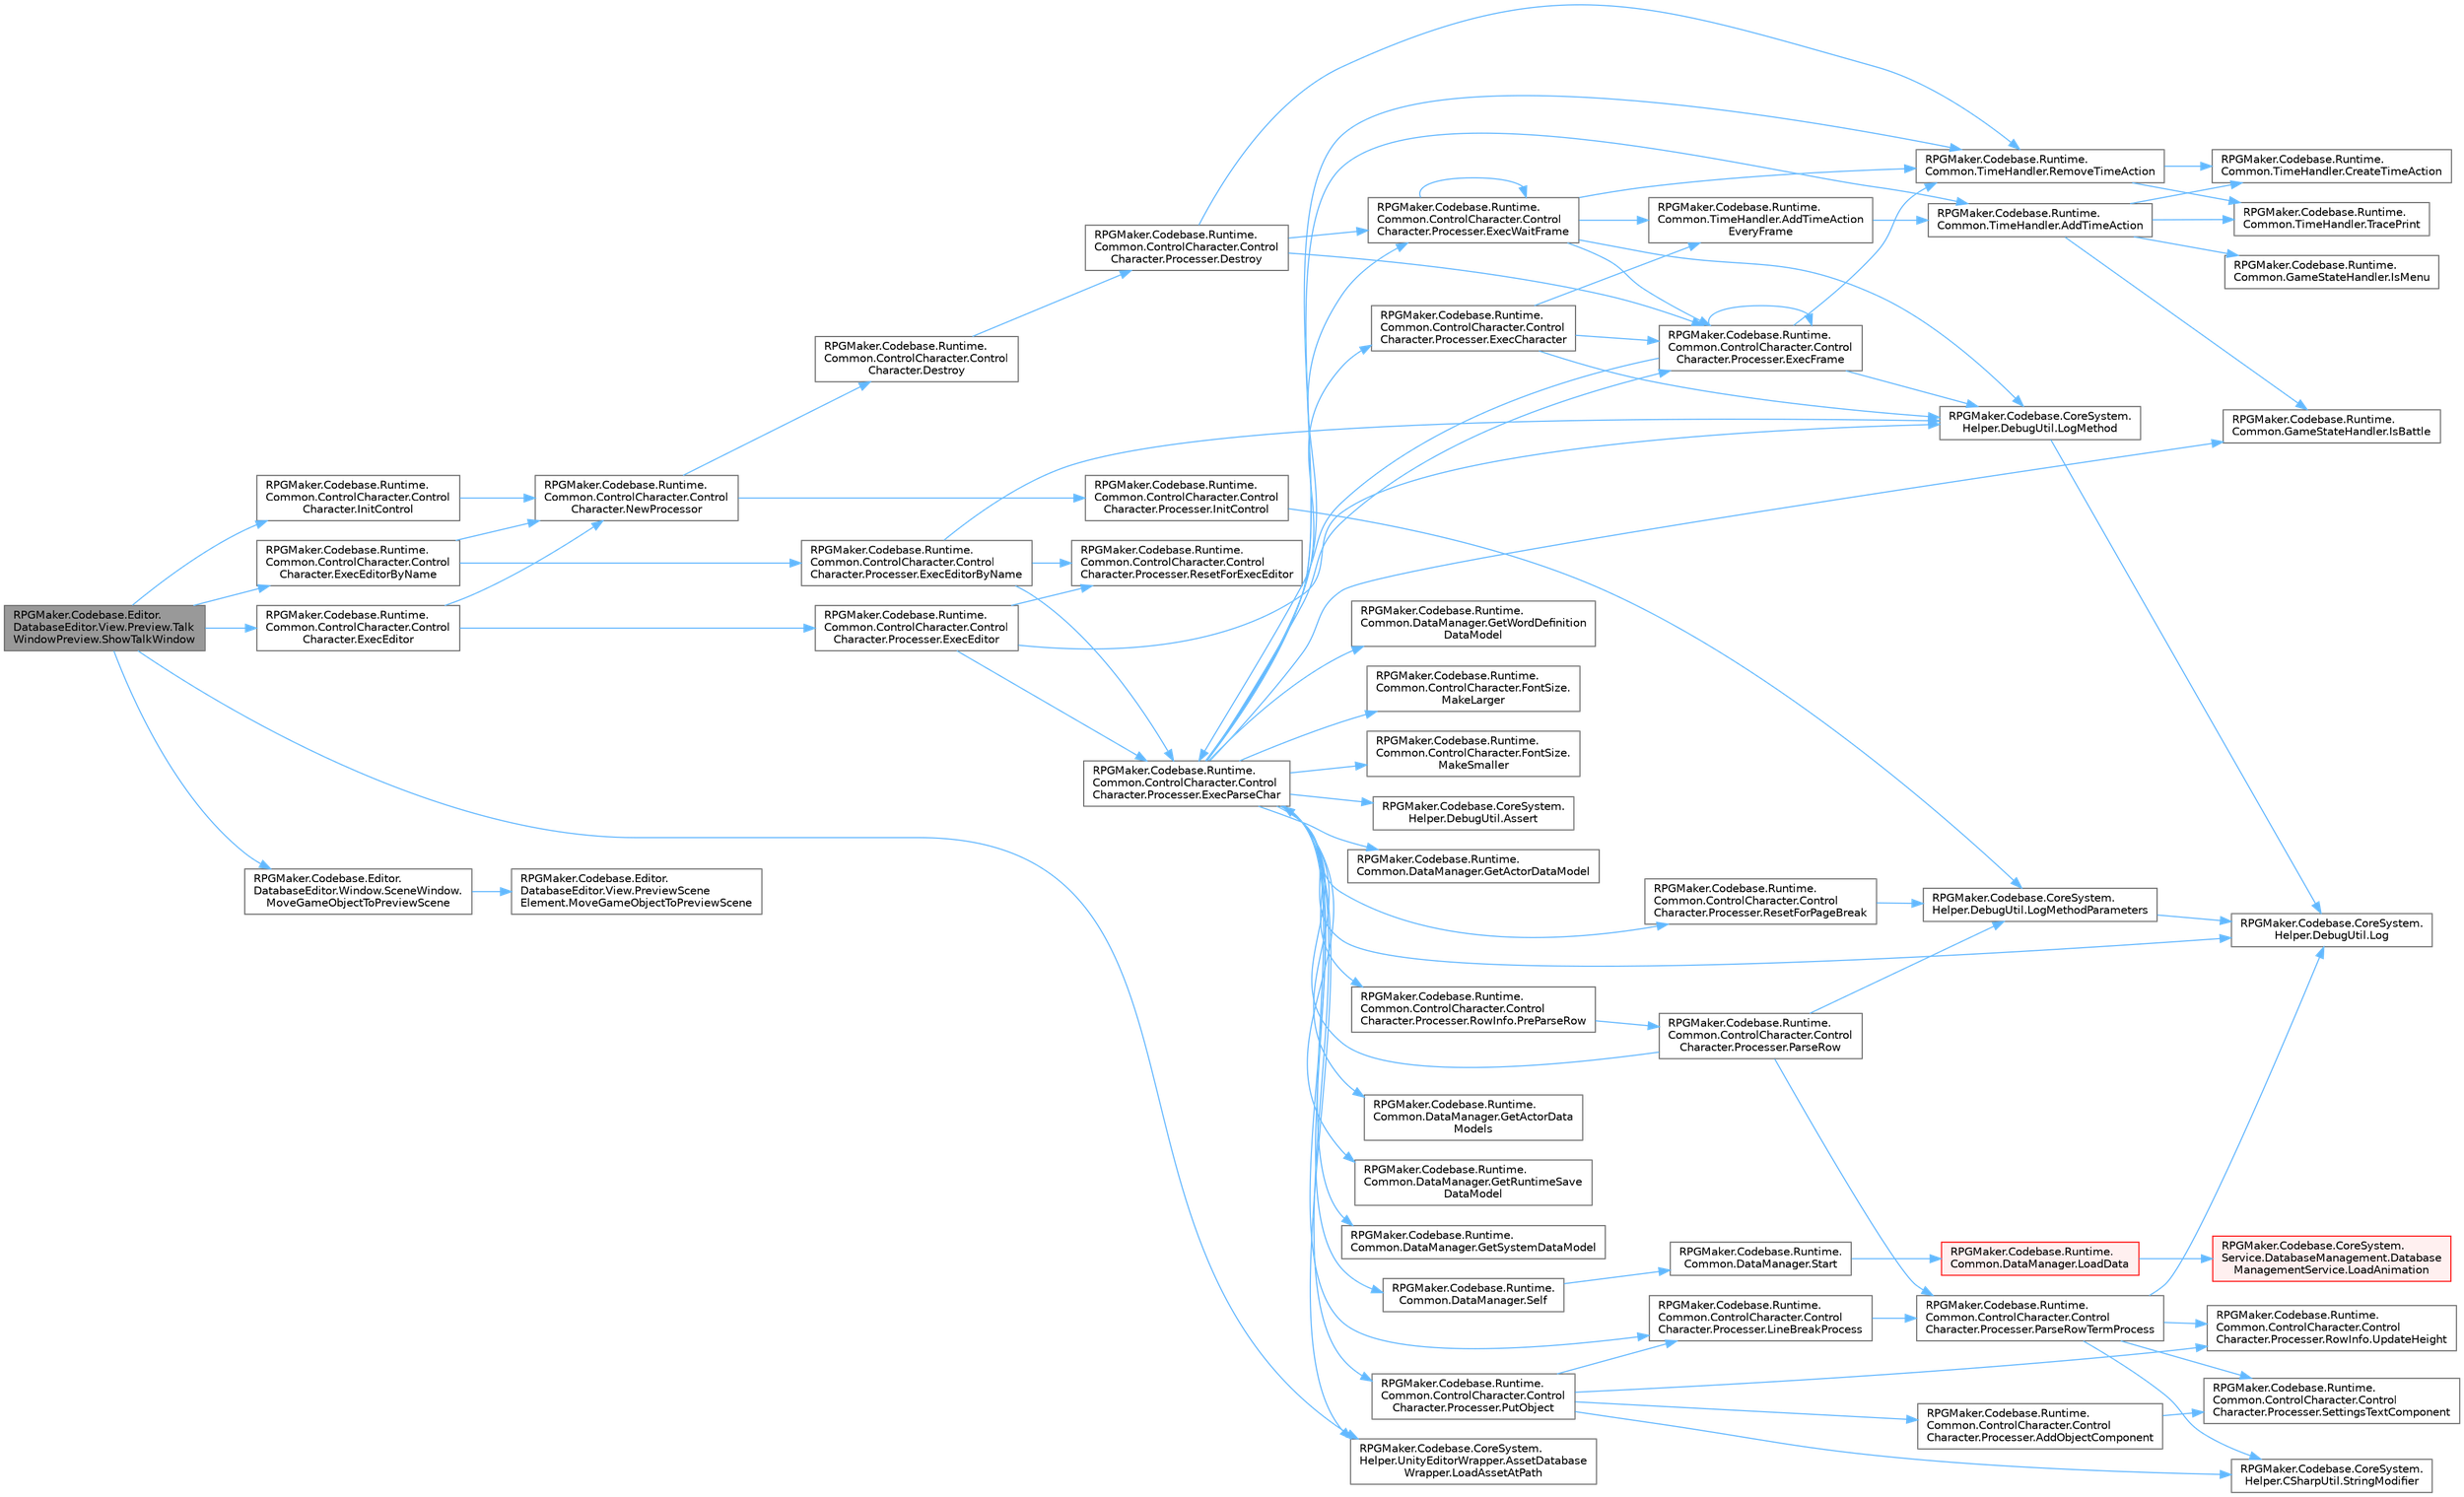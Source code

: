 digraph "RPGMaker.Codebase.Editor.DatabaseEditor.View.Preview.TalkWindowPreview.ShowTalkWindow"
{
 // LATEX_PDF_SIZE
  bgcolor="transparent";
  edge [fontname=Helvetica,fontsize=10,labelfontname=Helvetica,labelfontsize=10];
  node [fontname=Helvetica,fontsize=10,shape=box,height=0.2,width=0.4];
  rankdir="LR";
  Node1 [id="Node000001",label="RPGMaker.Codebase.Editor.\lDatabaseEditor.View.Preview.Talk\lWindowPreview.ShowTalkWindow",height=0.2,width=0.4,color="gray40", fillcolor="grey60", style="filled", fontcolor="black",tooltip=" "];
  Node1 -> Node2 [id="edge1_Node000001_Node000002",color="steelblue1",style="solid",tooltip=" "];
  Node2 [id="Node000002",label="RPGMaker.Codebase.Runtime.\lCommon.ControlCharacter.Control\lCharacter.ExecEditor",height=0.2,width=0.4,color="grey40", fillcolor="white", style="filled",URL="$d2/dcb/class_r_p_g_maker_1_1_codebase_1_1_runtime_1_1_common_1_1_control_character_1_1_control_character.html#ac6e0c7c0b46cb66a3b34d0fd3b6d2e25",tooltip="😁 エディター実行"];
  Node2 -> Node3 [id="edge2_Node000002_Node000003",color="steelblue1",style="solid",tooltip=" "];
  Node3 [id="Node000003",label="RPGMaker.Codebase.Runtime.\lCommon.ControlCharacter.Control\lCharacter.Processer.ExecEditor",height=0.2,width=0.4,color="grey40", fillcolor="white", style="filled",URL="$d7/d0c/class_r_p_g_maker_1_1_codebase_1_1_runtime_1_1_common_1_1_control_character_1_1_control_character_1_1_processer.html#a8e5e819346b7be6c91bdddbc22ba40a5",tooltip=" "];
  Node3 -> Node4 [id="edge3_Node000003_Node000004",color="steelblue1",style="solid",tooltip=" "];
  Node4 [id="Node000004",label="RPGMaker.Codebase.Runtime.\lCommon.ControlCharacter.Control\lCharacter.Processer.ExecParseChar",height=0.2,width=0.4,color="grey40", fillcolor="white", style="filled",URL="$d7/d0c/class_r_p_g_maker_1_1_codebase_1_1_runtime_1_1_common_1_1_control_character_1_1_control_character_1_1_processer.html#a98cee73aab96ee5be0898304e7dbccde",tooltip="1文字 (1制御文字列含む) の処理。"];
  Node4 -> Node5 [id="edge4_Node000004_Node000005",color="steelblue1",style="solid",tooltip=" "];
  Node5 [id="Node000005",label="RPGMaker.Codebase.Runtime.\lCommon.TimeHandler.AddTimeAction",height=0.2,width=0.4,color="grey40", fillcolor="white", style="filled",URL="$d3/dac/class_r_p_g_maker_1_1_codebase_1_1_runtime_1_1_common_1_1_time_handler.html#ac4a358a4a2136a175a780d969a5a2ae2",tooltip="実行するActionの登録"];
  Node5 -> Node6 [id="edge5_Node000005_Node000006",color="steelblue1",style="solid",tooltip=" "];
  Node6 [id="Node000006",label="RPGMaker.Codebase.Runtime.\lCommon.TimeHandler.CreateTimeAction",height=0.2,width=0.4,color="grey40", fillcolor="white", style="filled",URL="$d3/dac/class_r_p_g_maker_1_1_codebase_1_1_runtime_1_1_common_1_1_time_handler.html#a5eef3d1f8380e9a82f53b599f3a3b2d5",tooltip=" "];
  Node5 -> Node7 [id="edge6_Node000005_Node000007",color="steelblue1",style="solid",tooltip=" "];
  Node7 [id="Node000007",label="RPGMaker.Codebase.Runtime.\lCommon.GameStateHandler.IsBattle",height=0.2,width=0.4,color="grey40", fillcolor="white", style="filled",URL="$de/d2c/class_r_p_g_maker_1_1_codebase_1_1_runtime_1_1_common_1_1_game_state_handler.html#ad21ee0055358ca67238c33be028d2d7b",tooltip="現在の状態がBATTLEまたは、BATTLE_EVENTかどうかを返却する"];
  Node5 -> Node8 [id="edge7_Node000005_Node000008",color="steelblue1",style="solid",tooltip=" "];
  Node8 [id="Node000008",label="RPGMaker.Codebase.Runtime.\lCommon.GameStateHandler.IsMenu",height=0.2,width=0.4,color="grey40", fillcolor="white", style="filled",URL="$de/d2c/class_r_p_g_maker_1_1_codebase_1_1_runtime_1_1_common_1_1_game_state_handler.html#a08635f6fd879412581bd0c23e3559838",tooltip="現在の状態がMENUかどうかを返却する"];
  Node5 -> Node9 [id="edge8_Node000005_Node000009",color="steelblue1",style="solid",tooltip=" "];
  Node9 [id="Node000009",label="RPGMaker.Codebase.Runtime.\lCommon.TimeHandler.TracePrint",height=0.2,width=0.4,color="grey40", fillcolor="white", style="filled",URL="$d3/dac/class_r_p_g_maker_1_1_codebase_1_1_runtime_1_1_common_1_1_time_handler.html#a8c7773e140b3739304925ce8a0198ee5",tooltip=" "];
  Node4 -> Node10 [id="edge9_Node000004_Node000010",color="steelblue1",style="solid",tooltip=" "];
  Node10 [id="Node000010",label="RPGMaker.Codebase.CoreSystem.\lHelper.DebugUtil.Assert",height=0.2,width=0.4,color="grey40", fillcolor="white", style="filled",URL="$d0/dba/class_r_p_g_maker_1_1_codebase_1_1_core_system_1_1_helper_1_1_debug_util.html#a3c1ea9470b8f6655257ca06fbc0e0bf5",tooltip="😁 条件を断定し、失敗するとエラーメッセージをUnityコンソールに表示する。"];
  Node4 -> Node11 [id="edge10_Node000004_Node000011",color="steelblue1",style="solid",tooltip=" "];
  Node11 [id="Node000011",label="RPGMaker.Codebase.Runtime.\lCommon.ControlCharacter.Control\lCharacter.Processer.ExecCharacter",height=0.2,width=0.4,color="grey40", fillcolor="white", style="filled",URL="$d7/d0c/class_r_p_g_maker_1_1_codebase_1_1_runtime_1_1_common_1_1_control_character_1_1_control_character_1_1_processer.html#ad5035ce1908ed98c5bb2b90bed46840b",tooltip=" "];
  Node11 -> Node12 [id="edge11_Node000011_Node000012",color="steelblue1",style="solid",tooltip=" "];
  Node12 [id="Node000012",label="RPGMaker.Codebase.Runtime.\lCommon.TimeHandler.AddTimeAction\lEveryFrame",height=0.2,width=0.4,color="grey40", fillcolor="white", style="filled",URL="$d3/dac/class_r_p_g_maker_1_1_codebase_1_1_runtime_1_1_common_1_1_time_handler.html#ac9871a57a401c0da5670b07803acc775",tooltip="実行するActionの登録（毎フレーム）"];
  Node12 -> Node5 [id="edge12_Node000012_Node000005",color="steelblue1",style="solid",tooltip=" "];
  Node11 -> Node13 [id="edge13_Node000011_Node000013",color="steelblue1",style="solid",tooltip=" "];
  Node13 [id="Node000013",label="RPGMaker.Codebase.Runtime.\lCommon.ControlCharacter.Control\lCharacter.Processer.ExecFrame",height=0.2,width=0.4,color="grey40", fillcolor="white", style="filled",URL="$d7/d0c/class_r_p_g_maker_1_1_codebase_1_1_runtime_1_1_common_1_1_control_character_1_1_control_character_1_1_processer.html#a2da1505fa13ab3adc0c89cbe4051de15",tooltip=" "];
  Node13 -> Node13 [id="edge14_Node000013_Node000013",color="steelblue1",style="solid",tooltip=" "];
  Node13 -> Node4 [id="edge15_Node000013_Node000004",color="steelblue1",style="solid",tooltip=" "];
  Node13 -> Node14 [id="edge16_Node000013_Node000014",color="steelblue1",style="solid",tooltip=" "];
  Node14 [id="Node000014",label="RPGMaker.Codebase.CoreSystem.\lHelper.DebugUtil.LogMethod",height=0.2,width=0.4,color="grey40", fillcolor="white", style="filled",URL="$d0/dba/class_r_p_g_maker_1_1_codebase_1_1_core_system_1_1_helper_1_1_debug_util.html#a350477b28f94bba0a576b0761b036471",tooltip="😁 メソッドと引数列をUnityコンソールに表示する。"];
  Node14 -> Node15 [id="edge17_Node000014_Node000015",color="steelblue1",style="solid",tooltip=" "];
  Node15 [id="Node000015",label="RPGMaker.Codebase.CoreSystem.\lHelper.DebugUtil.Log",height=0.2,width=0.4,color="grey40", fillcolor="white", style="filled",URL="$d0/dba/class_r_p_g_maker_1_1_codebase_1_1_core_system_1_1_helper_1_1_debug_util.html#ae769554710c95a408921ec8596769145",tooltip="😁 オブジェクトを文字列化してUnityコンソールに表示する。"];
  Node13 -> Node16 [id="edge18_Node000013_Node000016",color="steelblue1",style="solid",tooltip=" "];
  Node16 [id="Node000016",label="RPGMaker.Codebase.Runtime.\lCommon.TimeHandler.RemoveTimeAction",height=0.2,width=0.4,color="grey40", fillcolor="white", style="filled",URL="$d3/dac/class_r_p_g_maker_1_1_codebase_1_1_runtime_1_1_common_1_1_time_handler.html#acbacfdc0a0c421baed7613fc41529941",tooltip="Actionの削除"];
  Node16 -> Node6 [id="edge19_Node000016_Node000006",color="steelblue1",style="solid",tooltip=" "];
  Node16 -> Node9 [id="edge20_Node000016_Node000009",color="steelblue1",style="solid",tooltip=" "];
  Node11 -> Node14 [id="edge21_Node000011_Node000014",color="steelblue1",style="solid",tooltip=" "];
  Node4 -> Node13 [id="edge22_Node000004_Node000013",color="steelblue1",style="solid",tooltip=" "];
  Node4 -> Node17 [id="edge23_Node000004_Node000017",color="steelblue1",style="solid",tooltip=" "];
  Node17 [id="Node000017",label="RPGMaker.Codebase.Runtime.\lCommon.ControlCharacter.Control\lCharacter.Processer.ExecWaitFrame",height=0.2,width=0.4,color="grey40", fillcolor="white", style="filled",URL="$d7/d0c/class_r_p_g_maker_1_1_codebase_1_1_runtime_1_1_common_1_1_control_character_1_1_control_character_1_1_processer.html#ae15f9239c4dd60bc2b7683c524c487f3",tooltip=" "];
  Node17 -> Node12 [id="edge24_Node000017_Node000012",color="steelblue1",style="solid",tooltip=" "];
  Node17 -> Node13 [id="edge25_Node000017_Node000013",color="steelblue1",style="solid",tooltip=" "];
  Node17 -> Node17 [id="edge26_Node000017_Node000017",color="steelblue1",style="solid",tooltip=" "];
  Node17 -> Node14 [id="edge27_Node000017_Node000014",color="steelblue1",style="solid",tooltip=" "];
  Node17 -> Node16 [id="edge28_Node000017_Node000016",color="steelblue1",style="solid",tooltip=" "];
  Node4 -> Node18 [id="edge29_Node000004_Node000018",color="steelblue1",style="solid",tooltip=" "];
  Node18 [id="Node000018",label="RPGMaker.Codebase.Runtime.\lCommon.DataManager.GetActorDataModel",height=0.2,width=0.4,color="grey40", fillcolor="white", style="filled",URL="$d5/d08/class_r_p_g_maker_1_1_codebase_1_1_runtime_1_1_common_1_1_data_manager.html#abfb1fd14c6aadc61fe20955b4b60c7cf",tooltip=" "];
  Node4 -> Node19 [id="edge30_Node000004_Node000019",color="steelblue1",style="solid",tooltip=" "];
  Node19 [id="Node000019",label="RPGMaker.Codebase.Runtime.\lCommon.DataManager.GetActorData\lModels",height=0.2,width=0.4,color="grey40", fillcolor="white", style="filled",URL="$d5/d08/class_r_p_g_maker_1_1_codebase_1_1_runtime_1_1_common_1_1_data_manager.html#aa412039efa6ceef23f126af24838cffb",tooltip=" "];
  Node4 -> Node20 [id="edge31_Node000004_Node000020",color="steelblue1",style="solid",tooltip=" "];
  Node20 [id="Node000020",label="RPGMaker.Codebase.Runtime.\lCommon.DataManager.GetRuntimeSave\lDataModel",height=0.2,width=0.4,color="grey40", fillcolor="white", style="filled",URL="$d5/d08/class_r_p_g_maker_1_1_codebase_1_1_runtime_1_1_common_1_1_data_manager.html#aa008ccb1bfddc97c2c6618cfe1fe9ab9",tooltip=" "];
  Node4 -> Node21 [id="edge32_Node000004_Node000021",color="steelblue1",style="solid",tooltip=" "];
  Node21 [id="Node000021",label="RPGMaker.Codebase.Runtime.\lCommon.DataManager.GetSystemDataModel",height=0.2,width=0.4,color="grey40", fillcolor="white", style="filled",URL="$d5/d08/class_r_p_g_maker_1_1_codebase_1_1_runtime_1_1_common_1_1_data_manager.html#acdc0251471c3db50b36db22a1f9b9d83",tooltip=" "];
  Node4 -> Node22 [id="edge33_Node000004_Node000022",color="steelblue1",style="solid",tooltip=" "];
  Node22 [id="Node000022",label="RPGMaker.Codebase.Runtime.\lCommon.DataManager.GetWordDefinition\lDataModel",height=0.2,width=0.4,color="grey40", fillcolor="white", style="filled",URL="$d5/d08/class_r_p_g_maker_1_1_codebase_1_1_runtime_1_1_common_1_1_data_manager.html#a7aa8bb7bbf75c6e6e57c8669c5f9b827",tooltip=" "];
  Node4 -> Node7 [id="edge34_Node000004_Node000007",color="steelblue1",style="solid",tooltip=" "];
  Node4 -> Node23 [id="edge35_Node000004_Node000023",color="steelblue1",style="solid",tooltip=" "];
  Node23 [id="Node000023",label="RPGMaker.Codebase.Runtime.\lCommon.ControlCharacter.Control\lCharacter.Processer.LineBreakProcess",height=0.2,width=0.4,color="grey40", fillcolor="white", style="filled",URL="$d7/d0c/class_r_p_g_maker_1_1_codebase_1_1_runtime_1_1_common_1_1_control_character_1_1_control_character_1_1_processer.html#ac764a790c9aaaafcb36c50f0bc2a9a5a",tooltip="改行処理。"];
  Node23 -> Node24 [id="edge36_Node000023_Node000024",color="steelblue1",style="solid",tooltip=" "];
  Node24 [id="Node000024",label="RPGMaker.Codebase.Runtime.\lCommon.ControlCharacter.Control\lCharacter.Processer.ParseRowTermProcess",height=0.2,width=0.4,color="grey40", fillcolor="white", style="filled",URL="$d7/d0c/class_r_p_g_maker_1_1_codebase_1_1_runtime_1_1_common_1_1_control_character_1_1_control_character_1_1_processer.html#a73319f1ce2e8fe1fcb2843b03b49b3c4",tooltip="表示行パース末端処理。"];
  Node24 -> Node15 [id="edge37_Node000024_Node000015",color="steelblue1",style="solid",tooltip=" "];
  Node24 -> Node25 [id="edge38_Node000024_Node000025",color="steelblue1",style="solid",tooltip=" "];
  Node25 [id="Node000025",label="RPGMaker.Codebase.Runtime.\lCommon.ControlCharacter.Control\lCharacter.Processer.SettingsTextComponent",height=0.2,width=0.4,color="grey40", fillcolor="white", style="filled",URL="$d7/d0c/class_r_p_g_maker_1_1_codebase_1_1_runtime_1_1_common_1_1_control_character_1_1_control_character_1_1_processer.html#ac5128b73133682a8fdfb84a0e299aafc",tooltip=" "];
  Node24 -> Node26 [id="edge39_Node000024_Node000026",color="steelblue1",style="solid",tooltip=" "];
  Node26 [id="Node000026",label="RPGMaker.Codebase.CoreSystem.\lHelper.CSharpUtil.StringModifier",height=0.2,width=0.4,color="grey40", fillcolor="white", style="filled",URL="$d7/d15/class_r_p_g_maker_1_1_codebase_1_1_core_system_1_1_helper_1_1_c_sharp_util.html#a6c16f96c482a6b11fa126645dba1424a",tooltip="😁 objectが文字列または文字なら引用符で囲む。"];
  Node24 -> Node27 [id="edge40_Node000024_Node000027",color="steelblue1",style="solid",tooltip=" "];
  Node27 [id="Node000027",label="RPGMaker.Codebase.Runtime.\lCommon.ControlCharacter.Control\lCharacter.Processer.RowInfo.UpdateHeight",height=0.2,width=0.4,color="grey40", fillcolor="white", style="filled",URL="$d2/d04/class_r_p_g_maker_1_1_codebase_1_1_runtime_1_1_common_1_1_control_character_1_1_control_character_1_1_processer_1_1_row_info.html#acf2a0610da3411a4d00a5b80773e14bd",tooltip="縦幅を更新する。"];
  Node4 -> Node28 [id="edge41_Node000004_Node000028",color="steelblue1",style="solid",tooltip=" "];
  Node28 [id="Node000028",label="RPGMaker.Codebase.CoreSystem.\lHelper.UnityEditorWrapper.AssetDatabase\lWrapper.LoadAssetAtPath",height=0.2,width=0.4,color="grey40", fillcolor="white", style="filled",URL="$d9/d20/class_r_p_g_maker_1_1_codebase_1_1_core_system_1_1_helper_1_1_unity_editor_wrapper_1_1_asset_database_wrapper.html#a471f932b0479bad28c9fd1b02f1d5d7a",tooltip="😁 パスで資産読込"];
  Node4 -> Node15 [id="edge42_Node000004_Node000015",color="steelblue1",style="solid",tooltip=" "];
  Node4 -> Node29 [id="edge43_Node000004_Node000029",color="steelblue1",style="solid",tooltip=" "];
  Node29 [id="Node000029",label="RPGMaker.Codebase.Runtime.\lCommon.ControlCharacter.FontSize.\lMakeLarger",height=0.2,width=0.4,color="grey40", fillcolor="white", style="filled",URL="$dd/da1/struct_r_p_g_maker_1_1_codebase_1_1_runtime_1_1_common_1_1_control_character_1_1_font_size.html#a0d33be28be225f06e4d32e81675d90c1",tooltip=" "];
  Node4 -> Node30 [id="edge44_Node000004_Node000030",color="steelblue1",style="solid",tooltip=" "];
  Node30 [id="Node000030",label="RPGMaker.Codebase.Runtime.\lCommon.ControlCharacter.FontSize.\lMakeSmaller",height=0.2,width=0.4,color="grey40", fillcolor="white", style="filled",URL="$dd/da1/struct_r_p_g_maker_1_1_codebase_1_1_runtime_1_1_common_1_1_control_character_1_1_font_size.html#a614c014c148084f570fb5f6d5c727fd4",tooltip=" "];
  Node4 -> Node31 [id="edge45_Node000004_Node000031",color="steelblue1",style="solid",tooltip=" "];
  Node31 [id="Node000031",label="RPGMaker.Codebase.Runtime.\lCommon.ControlCharacter.Control\lCharacter.Processer.RowInfo.PreParseRow",height=0.2,width=0.4,color="grey40", fillcolor="white", style="filled",URL="$d2/d04/class_r_p_g_maker_1_1_codebase_1_1_runtime_1_1_common_1_1_control_character_1_1_control_character_1_1_processer_1_1_row_info.html#a0d3b945128b1702f7f610525c94d0006",tooltip="表示前に表示行の1行分をパースしてその結果を返す。"];
  Node31 -> Node32 [id="edge46_Node000031_Node000032",color="steelblue1",style="solid",tooltip=" "];
  Node32 [id="Node000032",label="RPGMaker.Codebase.Runtime.\lCommon.ControlCharacter.Control\lCharacter.Processer.ParseRow",height=0.2,width=0.4,color="grey40", fillcolor="white", style="filled",URL="$d7/d0c/class_r_p_g_maker_1_1_codebase_1_1_runtime_1_1_common_1_1_control_character_1_1_control_character_1_1_processer.html#a1e673291093b6bfb5b8c4225106cb171",tooltip="表示前に表示行1行分をパースして、改ページが必要かと表示縦幅を取得する。"];
  Node32 -> Node4 [id="edge47_Node000032_Node000004",color="steelblue1",style="solid",tooltip=" "];
  Node32 -> Node33 [id="edge48_Node000032_Node000033",color="steelblue1",style="solid",tooltip=" "];
  Node33 [id="Node000033",label="RPGMaker.Codebase.CoreSystem.\lHelper.DebugUtil.LogMethodParameters",height=0.2,width=0.4,color="grey40", fillcolor="white", style="filled",URL="$d0/dba/class_r_p_g_maker_1_1_codebase_1_1_core_system_1_1_helper_1_1_debug_util.html#afd803d2cba3554acfb16b440a814bd48",tooltip="😁 メソッドと引数列をUnityコンソールに表示する。"];
  Node33 -> Node15 [id="edge49_Node000033_Node000015",color="steelblue1",style="solid",tooltip=" "];
  Node32 -> Node24 [id="edge50_Node000032_Node000024",color="steelblue1",style="solid",tooltip=" "];
  Node4 -> Node34 [id="edge51_Node000004_Node000034",color="steelblue1",style="solid",tooltip=" "];
  Node34 [id="Node000034",label="RPGMaker.Codebase.Runtime.\lCommon.ControlCharacter.Control\lCharacter.Processer.PutObject",height=0.2,width=0.4,color="grey40", fillcolor="white", style="filled",URL="$d7/d0c/class_r_p_g_maker_1_1_codebase_1_1_runtime_1_1_common_1_1_control_character_1_1_control_character_1_1_processer.html#af47d05161a1455208941416bd7f9dd85",tooltip="文字またはアイコンを一つ配置する。"];
  Node34 -> Node35 [id="edge52_Node000034_Node000035",color="steelblue1",style="solid",tooltip=" "];
  Node35 [id="Node000035",label="RPGMaker.Codebase.Runtime.\lCommon.ControlCharacter.Control\lCharacter.Processer.AddObjectComponent",height=0.2,width=0.4,color="grey40", fillcolor="white", style="filled",URL="$d7/d0c/class_r_p_g_maker_1_1_codebase_1_1_runtime_1_1_common_1_1_control_character_1_1_control_character_1_1_processer.html#a0061862ec387aba166e9082731fb9b1b",tooltip=" "];
  Node35 -> Node25 [id="edge53_Node000035_Node000025",color="steelblue1",style="solid",tooltip=" "];
  Node34 -> Node23 [id="edge54_Node000034_Node000023",color="steelblue1",style="solid",tooltip=" "];
  Node34 -> Node26 [id="edge55_Node000034_Node000026",color="steelblue1",style="solid",tooltip=" "];
  Node34 -> Node27 [id="edge56_Node000034_Node000027",color="steelblue1",style="solid",tooltip=" "];
  Node4 -> Node16 [id="edge57_Node000004_Node000016",color="steelblue1",style="solid",tooltip=" "];
  Node4 -> Node36 [id="edge58_Node000004_Node000036",color="steelblue1",style="solid",tooltip=" "];
  Node36 [id="Node000036",label="RPGMaker.Codebase.Runtime.\lCommon.ControlCharacter.Control\lCharacter.Processer.ResetForPageBreak",height=0.2,width=0.4,color="grey40", fillcolor="white", style="filled",URL="$d7/d0c/class_r_p_g_maker_1_1_codebase_1_1_runtime_1_1_common_1_1_control_character_1_1_control_character_1_1_processer.html#a70883859ff24c00e164af2476df3b0c8",tooltip="改ページ用のリセット処理。"];
  Node36 -> Node33 [id="edge59_Node000036_Node000033",color="steelblue1",style="solid",tooltip=" "];
  Node4 -> Node37 [id="edge60_Node000004_Node000037",color="steelblue1",style="solid",tooltip=" "];
  Node37 [id="Node000037",label="RPGMaker.Codebase.Runtime.\lCommon.DataManager.Self",height=0.2,width=0.4,color="grey40", fillcolor="white", style="filled",URL="$d5/d08/class_r_p_g_maker_1_1_codebase_1_1_runtime_1_1_common_1_1_data_manager.html#a8f0a40fd71fe0a873d1905e106299934",tooltip=" "];
  Node37 -> Node38 [id="edge61_Node000037_Node000038",color="steelblue1",style="solid",tooltip=" "];
  Node38 [id="Node000038",label="RPGMaker.Codebase.Runtime.\lCommon.DataManager.Start",height=0.2,width=0.4,color="grey40", fillcolor="white", style="filled",URL="$d5/d08/class_r_p_g_maker_1_1_codebase_1_1_runtime_1_1_common_1_1_data_manager.html#ace8f5b29b336a071e6383ecdbe0f85c5",tooltip=" "];
  Node38 -> Node39 [id="edge62_Node000038_Node000039",color="steelblue1",style="solid",tooltip=" "];
  Node39 [id="Node000039",label="RPGMaker.Codebase.Runtime.\lCommon.DataManager.LoadData",height=0.2,width=0.4,color="red", fillcolor="#FFF0F0", style="filled",URL="$d5/d08/class_r_p_g_maker_1_1_codebase_1_1_runtime_1_1_common_1_1_data_manager.html#a42e1175b0a1dc3a225503e007043dc86",tooltip=" "];
  Node39 -> Node40 [id="edge63_Node000039_Node000040",color="steelblue1",style="solid",tooltip=" "];
  Node40 [id="Node000040",label="RPGMaker.Codebase.CoreSystem.\lService.DatabaseManagement.Database\lManagementService.LoadAnimation",height=0.2,width=0.4,color="red", fillcolor="#FFF0F0", style="filled",URL="$db/db0/class_r_p_g_maker_1_1_codebase_1_1_core_system_1_1_service_1_1_database_management_1_1_database_management_service.html#a24090092bb5f0e3f1a7f6d136a10cd22",tooltip="😁 アニメーション読込"];
  Node3 -> Node14 [id="edge64_Node000003_Node000014",color="steelblue1",style="solid",tooltip=" "];
  Node3 -> Node75 [id="edge65_Node000003_Node000075",color="steelblue1",style="solid",tooltip=" "];
  Node75 [id="Node000075",label="RPGMaker.Codebase.Runtime.\lCommon.ControlCharacter.Control\lCharacter.Processer.ResetForExecEditor",height=0.2,width=0.4,color="grey40", fillcolor="white", style="filled",URL="$d7/d0c/class_r_p_g_maker_1_1_codebase_1_1_runtime_1_1_common_1_1_control_character_1_1_control_character_1_1_processer.html#a2e6ad37ef15b3490ea73a383da1e0019",tooltip="Editorプレビュー専用"];
  Node2 -> Node76 [id="edge66_Node000002_Node000076",color="steelblue1",style="solid",tooltip=" "];
  Node76 [id="Node000076",label="RPGMaker.Codebase.Runtime.\lCommon.ControlCharacter.Control\lCharacter.NewProcessor",height=0.2,width=0.4,color="grey40", fillcolor="white", style="filled",URL="$d2/dcb/class_r_p_g_maker_1_1_codebase_1_1_runtime_1_1_common_1_1_control_character_1_1_control_character.html#a70b3e3b147d73316f3f2c04303c8c4fe",tooltip=" "];
  Node76 -> Node77 [id="edge67_Node000076_Node000077",color="steelblue1",style="solid",tooltip=" "];
  Node77 [id="Node000077",label="RPGMaker.Codebase.Runtime.\lCommon.ControlCharacter.Control\lCharacter.Destroy",height=0.2,width=0.4,color="grey40", fillcolor="white", style="filled",URL="$d2/dcb/class_r_p_g_maker_1_1_codebase_1_1_runtime_1_1_common_1_1_control_character_1_1_control_character.html#a7c51185956b69b5bf4bc6c1e9b05085c",tooltip="😁 破棄"];
  Node77 -> Node78 [id="edge68_Node000077_Node000078",color="steelblue1",style="solid",tooltip=" "];
  Node78 [id="Node000078",label="RPGMaker.Codebase.Runtime.\lCommon.ControlCharacter.Control\lCharacter.Processer.Destroy",height=0.2,width=0.4,color="grey40", fillcolor="white", style="filled",URL="$d7/d0c/class_r_p_g_maker_1_1_codebase_1_1_runtime_1_1_common_1_1_control_character_1_1_control_character_1_1_processer.html#a0f76c05f86434a333f8f5692dab9bc93",tooltip=" "];
  Node78 -> Node13 [id="edge69_Node000078_Node000013",color="steelblue1",style="solid",tooltip=" "];
  Node78 -> Node17 [id="edge70_Node000078_Node000017",color="steelblue1",style="solid",tooltip=" "];
  Node78 -> Node16 [id="edge71_Node000078_Node000016",color="steelblue1",style="solid",tooltip=" "];
  Node76 -> Node79 [id="edge72_Node000076_Node000079",color="steelblue1",style="solid",tooltip=" "];
  Node79 [id="Node000079",label="RPGMaker.Codebase.Runtime.\lCommon.ControlCharacter.Control\lCharacter.Processer.InitControl",height=0.2,width=0.4,color="grey40", fillcolor="white", style="filled",URL="$d7/d0c/class_r_p_g_maker_1_1_codebase_1_1_runtime_1_1_common_1_1_control_character_1_1_control_character_1_1_processer.html#a1106e49c43d56de0a3a1764584671235",tooltip=" "];
  Node79 -> Node33 [id="edge73_Node000079_Node000033",color="steelblue1",style="solid",tooltip=" "];
  Node1 -> Node80 [id="edge74_Node000001_Node000080",color="steelblue1",style="solid",tooltip=" "];
  Node80 [id="Node000080",label="RPGMaker.Codebase.Runtime.\lCommon.ControlCharacter.Control\lCharacter.ExecEditorByName",height=0.2,width=0.4,color="grey40", fillcolor="white", style="filled",URL="$d2/dcb/class_r_p_g_maker_1_1_codebase_1_1_runtime_1_1_common_1_1_control_character_1_1_control_character.html#a1a884f8d0dce04d0a58514ea8906e92b",tooltip="😁 名前の項目部分"];
  Node80 -> Node81 [id="edge75_Node000080_Node000081",color="steelblue1",style="solid",tooltip=" "];
  Node81 [id="Node000081",label="RPGMaker.Codebase.Runtime.\lCommon.ControlCharacter.Control\lCharacter.Processer.ExecEditorByName",height=0.2,width=0.4,color="grey40", fillcolor="white", style="filled",URL="$d7/d0c/class_r_p_g_maker_1_1_codebase_1_1_runtime_1_1_common_1_1_control_character_1_1_control_character_1_1_processer.html#a5d42483459b3f47828bb65cbea2e578c",tooltip="名前の項目部分"];
  Node81 -> Node4 [id="edge76_Node000081_Node000004",color="steelblue1",style="solid",tooltip=" "];
  Node81 -> Node14 [id="edge77_Node000081_Node000014",color="steelblue1",style="solid",tooltip=" "];
  Node81 -> Node75 [id="edge78_Node000081_Node000075",color="steelblue1",style="solid",tooltip=" "];
  Node80 -> Node76 [id="edge79_Node000080_Node000076",color="steelblue1",style="solid",tooltip=" "];
  Node1 -> Node82 [id="edge80_Node000001_Node000082",color="steelblue1",style="solid",tooltip=" "];
  Node82 [id="Node000082",label="RPGMaker.Codebase.Runtime.\lCommon.ControlCharacter.Control\lCharacter.InitControl",height=0.2,width=0.4,color="grey40", fillcolor="white", style="filled",URL="$d2/dcb/class_r_p_g_maker_1_1_codebase_1_1_runtime_1_1_common_1_1_control_character_1_1_control_character.html#a29cadf422dc328f4c26482def8e8f2b0",tooltip="😁 制御を初期化"];
  Node82 -> Node76 [id="edge81_Node000082_Node000076",color="steelblue1",style="solid",tooltip=" "];
  Node1 -> Node28 [id="edge82_Node000001_Node000028",color="steelblue1",style="solid",tooltip=" "];
  Node1 -> Node83 [id="edge83_Node000001_Node000083",color="steelblue1",style="solid",tooltip=" "];
  Node83 [id="Node000083",label="RPGMaker.Codebase.Editor.\lDatabaseEditor.Window.SceneWindow.\lMoveGameObjectToPreviewScene",height=0.2,width=0.4,color="grey40", fillcolor="white", style="filled",URL="$de/d38/class_r_p_g_maker_1_1_codebase_1_1_editor_1_1_database_editor_1_1_window_1_1_scene_window.html#a8a0832bfa012cec50a9d5ab099396557",tooltip="ゲームオブジェクトを現在属しているシーンからプレビューシーンに移動させる。"];
  Node83 -> Node84 [id="edge84_Node000083_Node000084",color="steelblue1",style="solid",tooltip=" "];
  Node84 [id="Node000084",label="RPGMaker.Codebase.Editor.\lDatabaseEditor.View.PreviewScene\lElement.MoveGameObjectToPreviewScene",height=0.2,width=0.4,color="grey40", fillcolor="white", style="filled",URL="$d1/d39/class_r_p_g_maker_1_1_codebase_1_1_editor_1_1_database_editor_1_1_view_1_1_preview_scene_element.html#a44f6de89204d0a4016588943fcba5cd3",tooltip="ゲームオブジェクトを現在属しているシーンからプレビューシーンに移動させる。"];
}
